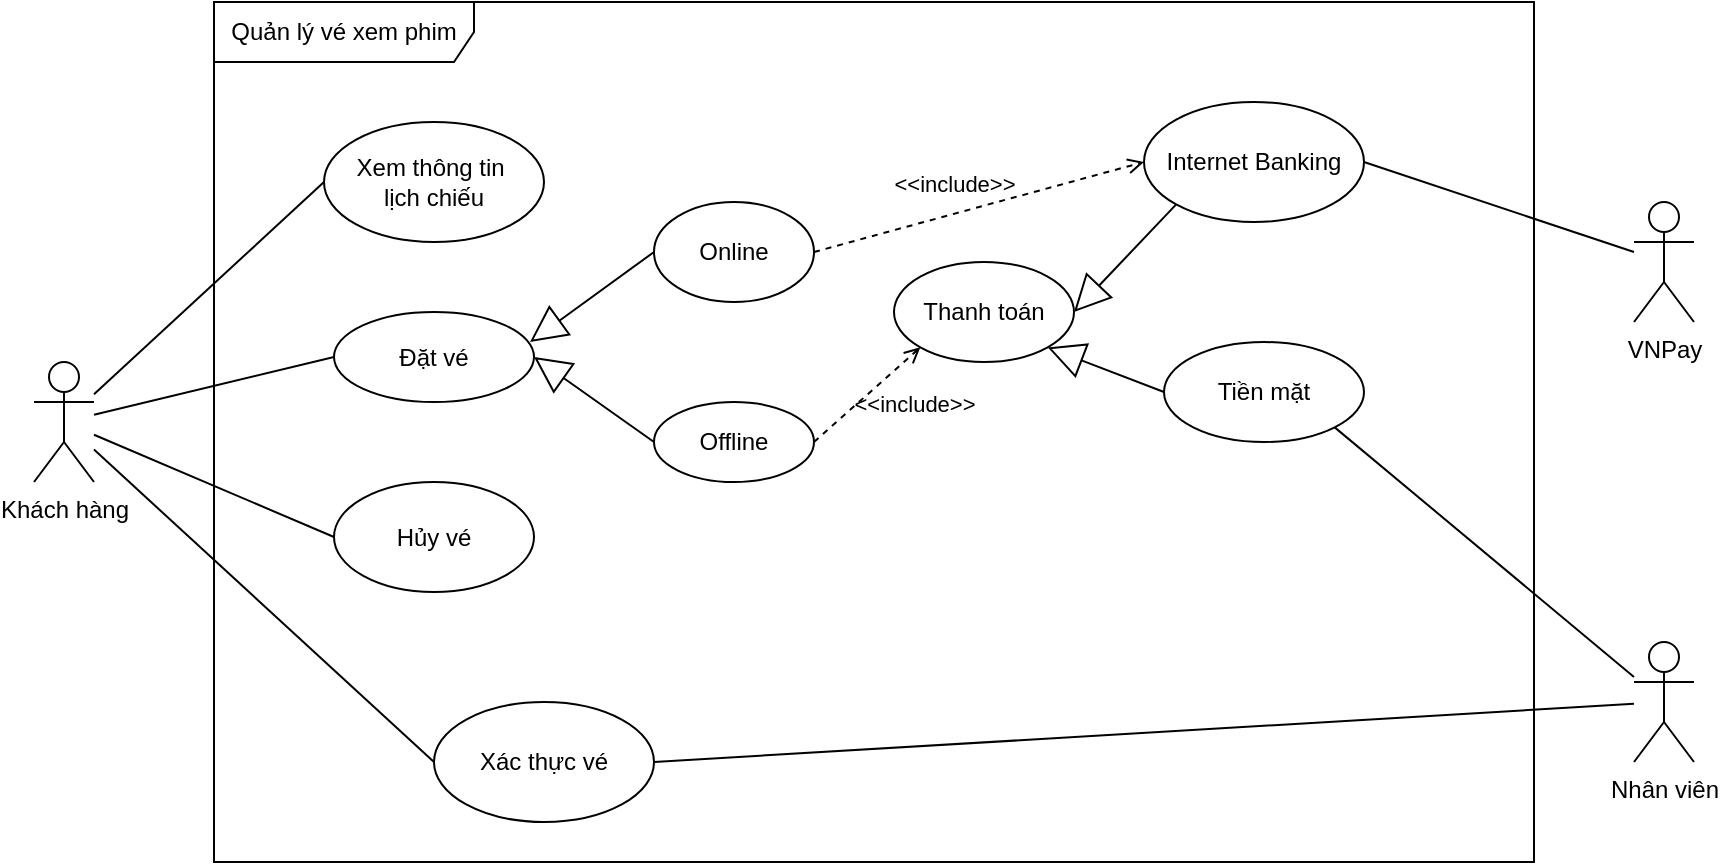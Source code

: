 <mxfile version="26.0.16">
  <diagram name="Page-1" id="uOfdqM5UvP-vIOQUgqqz">
    <mxGraphModel dx="1050" dy="621" grid="0" gridSize="10" guides="1" tooltips="1" connect="1" arrows="1" fold="1" page="1" pageScale="1" pageWidth="1100" pageHeight="850" math="0" shadow="0">
      <root>
        <mxCell id="0" />
        <mxCell id="1" parent="0" />
        <mxCell id="fpQHVcSZVAaNcHpUNAvV-9" value="Quản lý vé xem phim" style="shape=umlFrame;whiteSpace=wrap;html=1;pointerEvents=0;recursiveResize=0;container=1;collapsible=0;width=130;height=30;" vertex="1" parent="1">
          <mxGeometry x="220" y="120" width="660" height="430" as="geometry" />
        </mxCell>
        <mxCell id="fpQHVcSZVAaNcHpUNAvV-10" value="Xem thông tin&amp;nbsp;&lt;div&gt;l&lt;span style=&quot;background-color: transparent; color: light-dark(rgb(0, 0, 0), rgb(255, 255, 255));&quot;&gt;ịch chiếu&lt;/span&gt;&lt;/div&gt;" style="ellipse;whiteSpace=wrap;html=1;" vertex="1" parent="fpQHVcSZVAaNcHpUNAvV-9">
          <mxGeometry x="55" y="60" width="110" height="60" as="geometry" />
        </mxCell>
        <mxCell id="fpQHVcSZVAaNcHpUNAvV-11" value="Đặt vé" style="ellipse;whiteSpace=wrap;html=1;" vertex="1" parent="fpQHVcSZVAaNcHpUNAvV-9">
          <mxGeometry x="60" y="155" width="100" height="45" as="geometry" />
        </mxCell>
        <mxCell id="fpQHVcSZVAaNcHpUNAvV-12" value="Hủy vé" style="ellipse;whiteSpace=wrap;html=1;" vertex="1" parent="fpQHVcSZVAaNcHpUNAvV-9">
          <mxGeometry x="60" y="240" width="100" height="55" as="geometry" />
        </mxCell>
        <mxCell id="fpQHVcSZVAaNcHpUNAvV-13" value="Online" style="ellipse;whiteSpace=wrap;html=1;" vertex="1" parent="fpQHVcSZVAaNcHpUNAvV-9">
          <mxGeometry x="220" y="100" width="80" height="50" as="geometry" />
        </mxCell>
        <mxCell id="fpQHVcSZVAaNcHpUNAvV-14" value="Offline" style="ellipse;whiteSpace=wrap;html=1;" vertex="1" parent="fpQHVcSZVAaNcHpUNAvV-9">
          <mxGeometry x="220" y="200" width="80" height="40" as="geometry" />
        </mxCell>
        <mxCell id="fpQHVcSZVAaNcHpUNAvV-15" value="Thanh toán" style="ellipse;whiteSpace=wrap;html=1;" vertex="1" parent="fpQHVcSZVAaNcHpUNAvV-9">
          <mxGeometry x="340" y="130" width="90" height="50" as="geometry" />
        </mxCell>
        <mxCell id="fpQHVcSZVAaNcHpUNAvV-16" value="Tiền mặt" style="ellipse;whiteSpace=wrap;html=1;" vertex="1" parent="fpQHVcSZVAaNcHpUNAvV-9">
          <mxGeometry x="475" y="170" width="100" height="50" as="geometry" />
        </mxCell>
        <mxCell id="fpQHVcSZVAaNcHpUNAvV-17" value="Internet Banking" style="ellipse;whiteSpace=wrap;html=1;" vertex="1" parent="fpQHVcSZVAaNcHpUNAvV-9">
          <mxGeometry x="465" y="50" width="110" height="60" as="geometry" />
        </mxCell>
        <mxCell id="fpQHVcSZVAaNcHpUNAvV-18" value="Xác thực vé" style="ellipse;whiteSpace=wrap;html=1;" vertex="1" parent="fpQHVcSZVAaNcHpUNAvV-9">
          <mxGeometry x="110" y="350" width="110" height="60" as="geometry" />
        </mxCell>
        <mxCell id="fpQHVcSZVAaNcHpUNAvV-23" style="edgeStyle=orthogonalEdgeStyle;rounded=0;orthogonalLoop=1;jettySize=auto;html=1;exitX=0.5;exitY=1;exitDx=0;exitDy=0;" edge="1" parent="fpQHVcSZVAaNcHpUNAvV-9" source="fpQHVcSZVAaNcHpUNAvV-11" target="fpQHVcSZVAaNcHpUNAvV-11">
          <mxGeometry relative="1" as="geometry" />
        </mxCell>
        <mxCell id="fpQHVcSZVAaNcHpUNAvV-31" value="" style="endArrow=block;endSize=16;endFill=0;html=1;rounded=0;entryX=0.98;entryY=0.333;entryDx=0;entryDy=0;exitX=0;exitY=0.5;exitDx=0;exitDy=0;entryPerimeter=0;" edge="1" parent="fpQHVcSZVAaNcHpUNAvV-9" source="fpQHVcSZVAaNcHpUNAvV-13" target="fpQHVcSZVAaNcHpUNAvV-11">
          <mxGeometry width="160" relative="1" as="geometry">
            <mxPoint x="250" y="260" as="sourcePoint" />
            <mxPoint x="410" y="260" as="targetPoint" />
          </mxGeometry>
        </mxCell>
        <mxCell id="fpQHVcSZVAaNcHpUNAvV-32" value="" style="endArrow=block;endSize=16;endFill=0;html=1;rounded=0;entryX=1;entryY=0.5;entryDx=0;entryDy=0;exitX=0;exitY=0.5;exitDx=0;exitDy=0;" edge="1" parent="fpQHVcSZVAaNcHpUNAvV-9" source="fpQHVcSZVAaNcHpUNAvV-14" target="fpQHVcSZVAaNcHpUNAvV-11">
          <mxGeometry width="160" relative="1" as="geometry">
            <mxPoint x="230" y="135" as="sourcePoint" />
            <mxPoint x="156" y="172" as="targetPoint" />
          </mxGeometry>
        </mxCell>
        <mxCell id="fpQHVcSZVAaNcHpUNAvV-33" value="" style="endArrow=block;endSize=16;endFill=0;html=1;rounded=0;exitX=0;exitY=0.5;exitDx=0;exitDy=0;entryX=1;entryY=1;entryDx=0;entryDy=0;" edge="1" parent="fpQHVcSZVAaNcHpUNAvV-9" target="fpQHVcSZVAaNcHpUNAvV-15">
          <mxGeometry width="160" relative="1" as="geometry">
            <mxPoint x="475" y="195" as="sourcePoint" />
            <mxPoint x="540" y="116" as="targetPoint" />
          </mxGeometry>
        </mxCell>
        <mxCell id="fpQHVcSZVAaNcHpUNAvV-34" value="" style="endArrow=block;endSize=16;endFill=0;html=1;rounded=0;entryX=1;entryY=0.5;entryDx=0;entryDy=0;exitX=0;exitY=1;exitDx=0;exitDy=0;" edge="1" parent="fpQHVcSZVAaNcHpUNAvV-9" target="fpQHVcSZVAaNcHpUNAvV-15">
          <mxGeometry width="160" relative="1" as="geometry">
            <mxPoint x="481.109" y="101.213" as="sourcePoint" />
            <mxPoint x="543" y="142" as="targetPoint" />
          </mxGeometry>
        </mxCell>
        <mxCell id="fpQHVcSZVAaNcHpUNAvV-35" value="&amp;lt;&amp;lt;include&amp;gt;&amp;gt;" style="html=1;verticalAlign=bottom;labelBackgroundColor=none;endArrow=open;endFill=0;dashed=1;rounded=0;exitX=1;exitY=0.5;exitDx=0;exitDy=0;entryX=0;entryY=0.5;entryDx=0;entryDy=0;" edge="1" parent="fpQHVcSZVAaNcHpUNAvV-9" source="fpQHVcSZVAaNcHpUNAvV-13">
          <mxGeometry x="-0.133" y="6" width="160" relative="1" as="geometry">
            <mxPoint x="250" y="260" as="sourcePoint" />
            <mxPoint x="465" y="80" as="targetPoint" />
            <mxPoint as="offset" />
          </mxGeometry>
        </mxCell>
        <mxCell id="fpQHVcSZVAaNcHpUNAvV-36" value="&amp;lt;&amp;lt;include&amp;gt;&amp;gt;" style="html=1;verticalAlign=bottom;labelBackgroundColor=none;endArrow=open;endFill=0;dashed=1;rounded=0;exitX=1;exitY=0.5;exitDx=0;exitDy=0;entryX=0;entryY=1;entryDx=0;entryDy=0;" edge="1" parent="fpQHVcSZVAaNcHpUNAvV-9" source="fpQHVcSZVAaNcHpUNAvV-14" target="fpQHVcSZVAaNcHpUNAvV-15">
          <mxGeometry x="0.236" y="-26" width="160" relative="1" as="geometry">
            <mxPoint x="250" y="260" as="sourcePoint" />
            <mxPoint x="410" y="260" as="targetPoint" />
            <mxPoint as="offset" />
          </mxGeometry>
        </mxCell>
        <mxCell id="fpQHVcSZVAaNcHpUNAvV-20" value="Khách hàng" style="shape=umlActor;verticalLabelPosition=bottom;verticalAlign=top;html=1;" vertex="1" parent="1">
          <mxGeometry x="130" y="300" width="30" height="60" as="geometry" />
        </mxCell>
        <mxCell id="fpQHVcSZVAaNcHpUNAvV-21" value="Nhân viên" style="shape=umlActor;verticalLabelPosition=bottom;verticalAlign=top;html=1;" vertex="1" parent="1">
          <mxGeometry x="930" y="440" width="30" height="60" as="geometry" />
        </mxCell>
        <mxCell id="fpQHVcSZVAaNcHpUNAvV-22" value="VNPay" style="shape=umlActor;verticalLabelPosition=bottom;verticalAlign=top;html=1;" vertex="1" parent="1">
          <mxGeometry x="930" y="220" width="30" height="60" as="geometry" />
        </mxCell>
        <mxCell id="fpQHVcSZVAaNcHpUNAvV-24" value="" style="endArrow=none;html=1;rounded=0;entryX=0;entryY=0.5;entryDx=0;entryDy=0;" edge="1" parent="1" source="fpQHVcSZVAaNcHpUNAvV-20" target="fpQHVcSZVAaNcHpUNAvV-10">
          <mxGeometry width="50" height="50" relative="1" as="geometry">
            <mxPoint x="530" y="420" as="sourcePoint" />
            <mxPoint x="580" y="370" as="targetPoint" />
          </mxGeometry>
        </mxCell>
        <mxCell id="fpQHVcSZVAaNcHpUNAvV-25" value="" style="endArrow=none;html=1;rounded=0;entryX=0;entryY=0.5;entryDx=0;entryDy=0;" edge="1" parent="1" source="fpQHVcSZVAaNcHpUNAvV-20" target="fpQHVcSZVAaNcHpUNAvV-11">
          <mxGeometry width="50" height="50" relative="1" as="geometry">
            <mxPoint x="170" y="330" as="sourcePoint" />
            <mxPoint x="280" y="220" as="targetPoint" />
          </mxGeometry>
        </mxCell>
        <mxCell id="fpQHVcSZVAaNcHpUNAvV-26" value="" style="endArrow=none;html=1;rounded=0;entryX=0;entryY=0.5;entryDx=0;entryDy=0;" edge="1" parent="1" source="fpQHVcSZVAaNcHpUNAvV-20" target="fpQHVcSZVAaNcHpUNAvV-12">
          <mxGeometry width="50" height="50" relative="1" as="geometry">
            <mxPoint x="160" y="320" as="sourcePoint" />
            <mxPoint x="290" y="318" as="targetPoint" />
          </mxGeometry>
        </mxCell>
        <mxCell id="fpQHVcSZVAaNcHpUNAvV-27" value="" style="endArrow=none;html=1;rounded=0;entryX=0;entryY=0.5;entryDx=0;entryDy=0;" edge="1" parent="1" source="fpQHVcSZVAaNcHpUNAvV-20" target="fpQHVcSZVAaNcHpUNAvV-18">
          <mxGeometry width="50" height="50" relative="1" as="geometry">
            <mxPoint x="160" y="340" as="sourcePoint" />
            <mxPoint x="290" y="408" as="targetPoint" />
          </mxGeometry>
        </mxCell>
        <mxCell id="fpQHVcSZVAaNcHpUNAvV-30" value="" style="endArrow=none;html=1;rounded=0;entryX=1;entryY=0.5;entryDx=0;entryDy=0;" edge="1" parent="1" source="fpQHVcSZVAaNcHpUNAvV-21" target="fpQHVcSZVAaNcHpUNAvV-18">
          <mxGeometry width="50" height="50" relative="1" as="geometry">
            <mxPoint x="180" y="340" as="sourcePoint" />
            <mxPoint x="300" y="418" as="targetPoint" />
          </mxGeometry>
        </mxCell>
        <mxCell id="fpQHVcSZVAaNcHpUNAvV-37" value="" style="endArrow=none;html=1;rounded=0;entryX=1;entryY=0.5;entryDx=0;entryDy=0;" edge="1" parent="1" source="fpQHVcSZVAaNcHpUNAvV-22" target="fpQHVcSZVAaNcHpUNAvV-17">
          <mxGeometry width="50" height="50" relative="1" as="geometry">
            <mxPoint x="170" y="326" as="sourcePoint" />
            <mxPoint x="280" y="220" as="targetPoint" />
          </mxGeometry>
        </mxCell>
        <mxCell id="fpQHVcSZVAaNcHpUNAvV-38" value="" style="endArrow=none;html=1;rounded=0;entryX=1;entryY=1;entryDx=0;entryDy=0;" edge="1" parent="1" source="fpQHVcSZVAaNcHpUNAvV-21" target="fpQHVcSZVAaNcHpUNAvV-16">
          <mxGeometry width="50" height="50" relative="1" as="geometry">
            <mxPoint x="970" y="491" as="sourcePoint" />
            <mxPoint x="450" y="520" as="targetPoint" />
          </mxGeometry>
        </mxCell>
      </root>
    </mxGraphModel>
  </diagram>
</mxfile>
